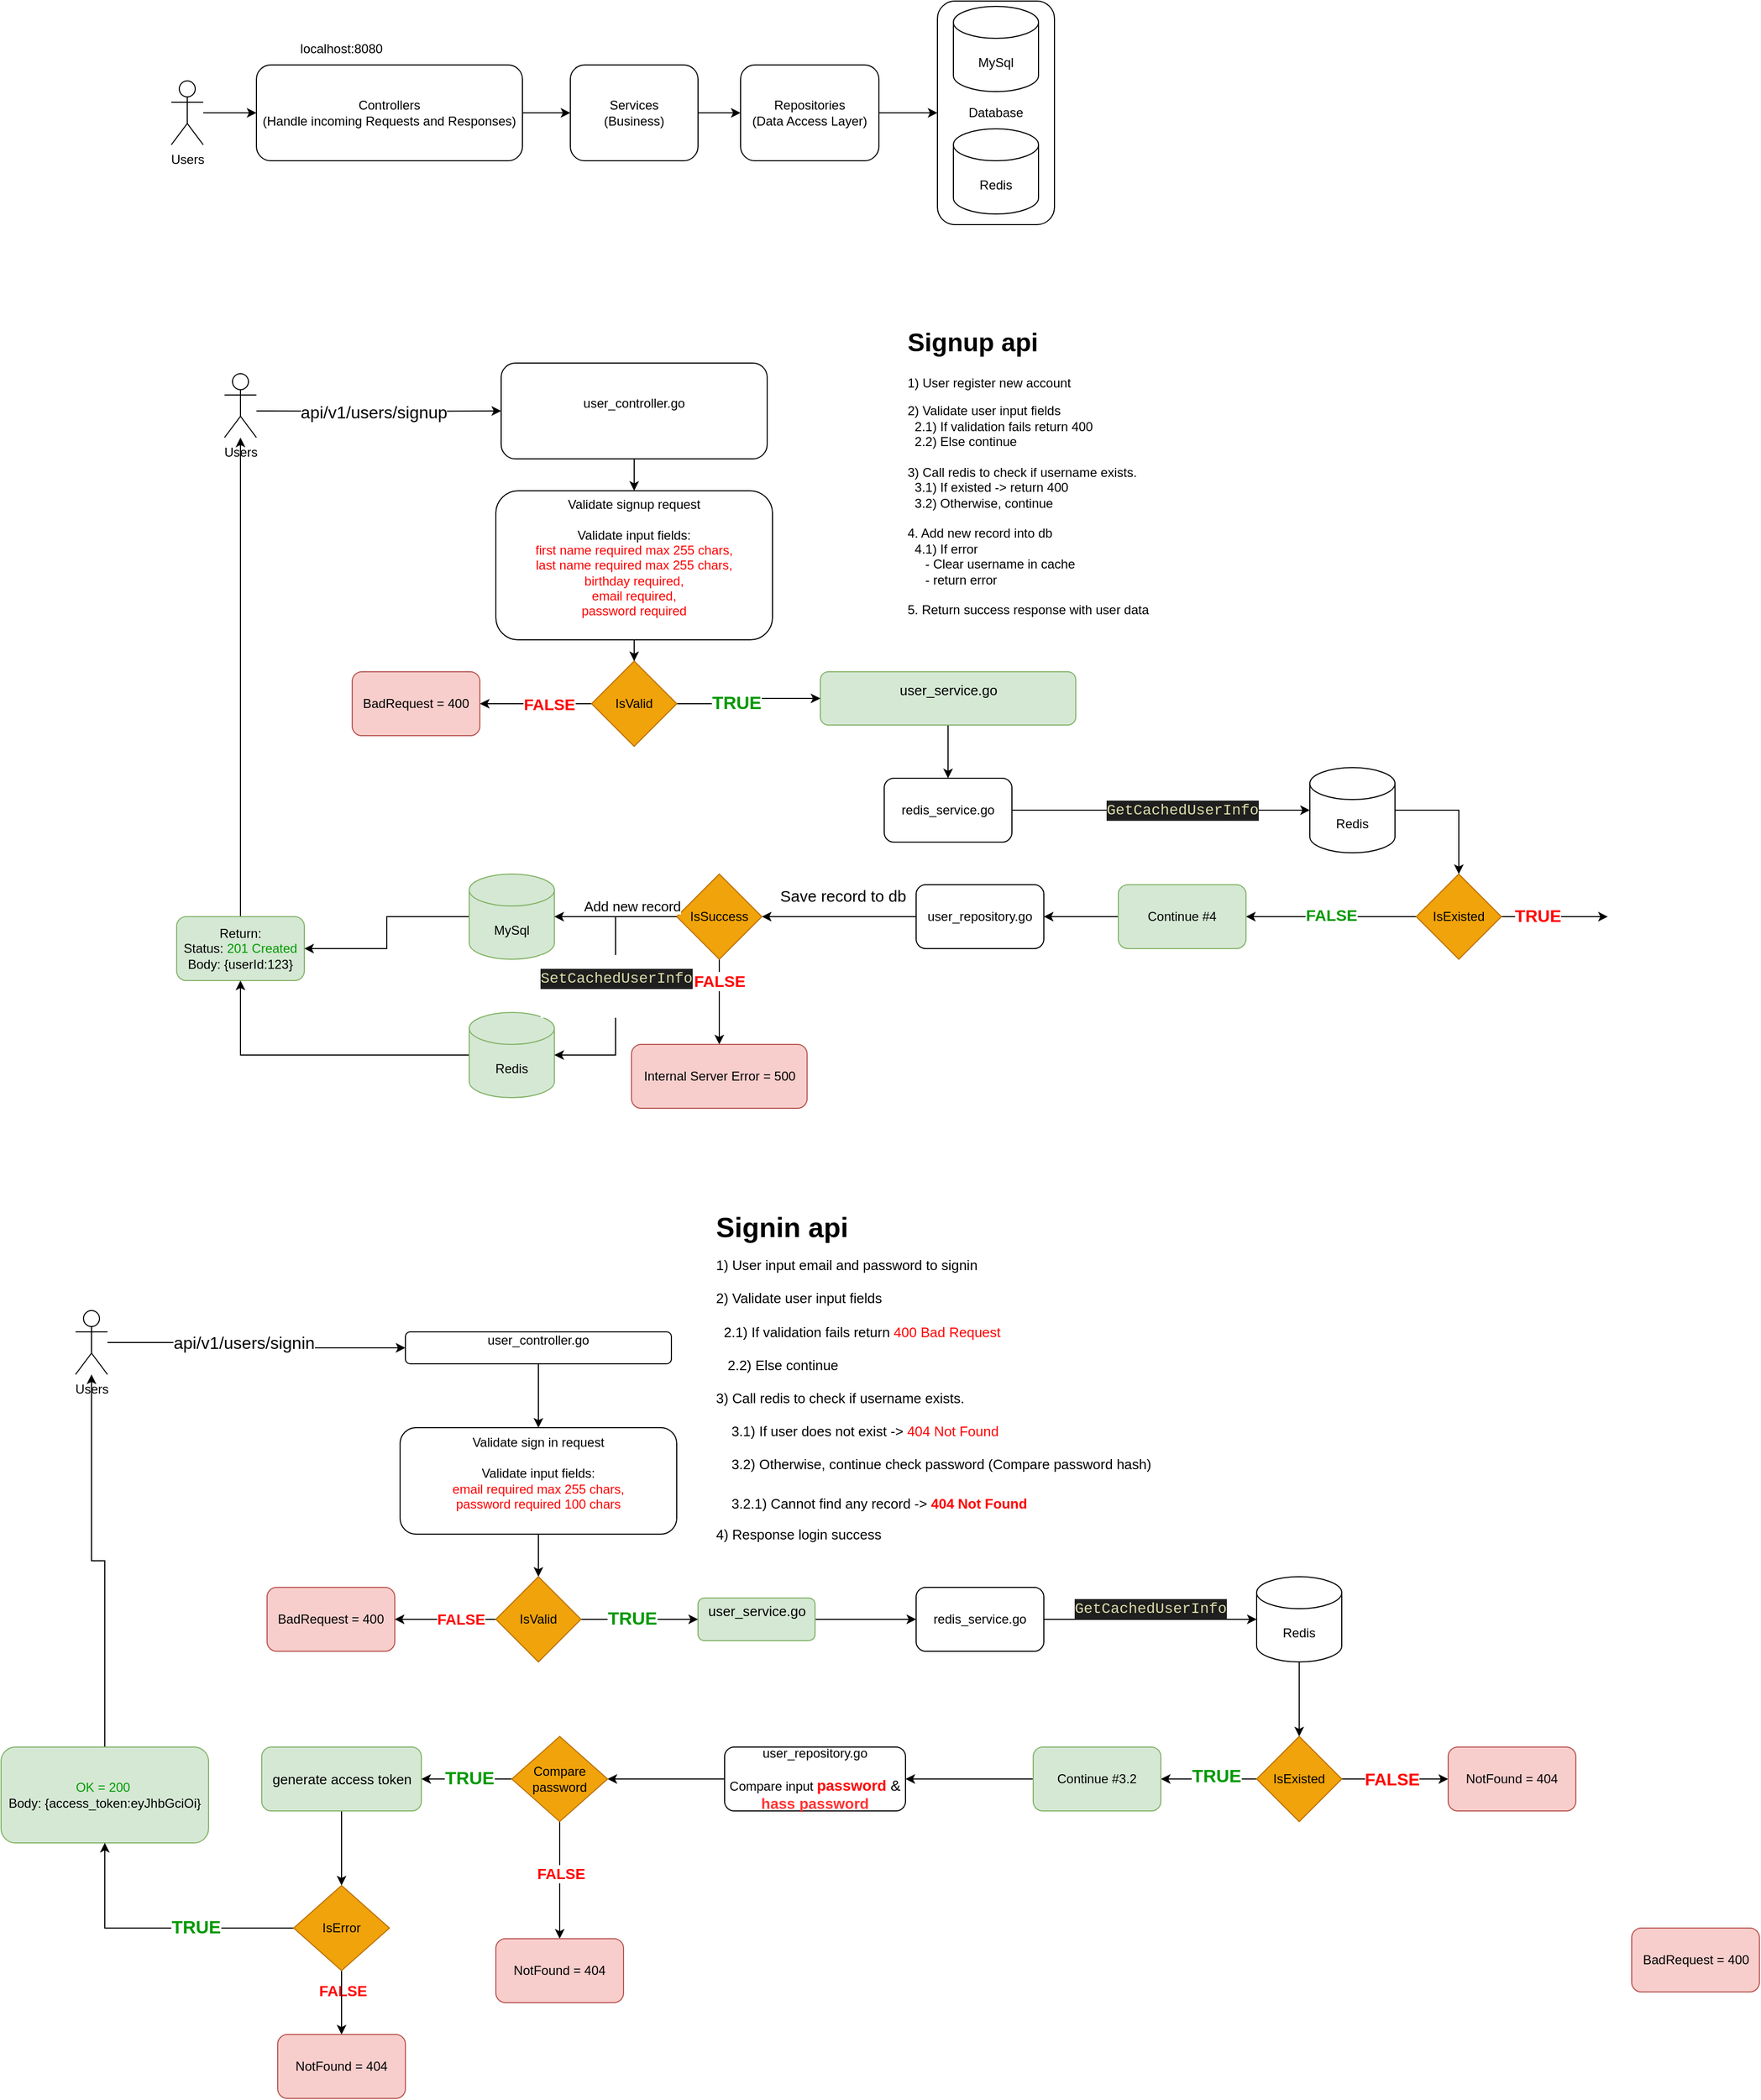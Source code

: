 <mxfile version="27.0.3">
  <diagram name="Page-1" id="lDXywu2J89aMrzMyZSFp">
    <mxGraphModel dx="2993" dy="3001" grid="1" gridSize="10" guides="1" tooltips="1" connect="1" arrows="1" fold="1" page="1" pageScale="1" pageWidth="850" pageHeight="1100" math="0" shadow="0">
      <root>
        <mxCell id="0" />
        <mxCell id="1" parent="0" />
        <mxCell id="_mfU3506gO2jmx-1UOi2-88" style="edgeStyle=orthogonalEdgeStyle;rounded=0;orthogonalLoop=1;jettySize=auto;html=1;entryX=0.5;entryY=0;entryDx=0;entryDy=0;" parent="1" source="_mfU3506gO2jmx-1UOi2-23" target="_mfU3506gO2jmx-1UOi2-87" edge="1">
          <mxGeometry relative="1" as="geometry" />
        </mxCell>
        <mxCell id="_mfU3506gO2jmx-1UOi2-23" value="user_service.go&lt;br&gt;&lt;div&gt;&lt;br/&gt;&lt;/div&gt;" style="rounded=1;html=1;fontSize=13;fillColor=#d5e8d4;strokeColor=#82b366;" parent="1" vertex="1">
          <mxGeometry x="-80" y="-1460" width="240" height="50" as="geometry" />
        </mxCell>
        <mxCell id="_mfU3506gO2jmx-1UOi2-39" value="Database" style="rounded=1;whiteSpace=wrap;html=1;" parent="1" vertex="1">
          <mxGeometry x="30" y="-2090" width="110" height="210" as="geometry" />
        </mxCell>
        <mxCell id="_mfU3506gO2jmx-1UOi2-15" style="edgeStyle=orthogonalEdgeStyle;rounded=0;orthogonalLoop=1;jettySize=auto;html=1;" parent="1" source="_mfU3506gO2jmx-1UOi2-1" target="_mfU3506gO2jmx-1UOi2-14" edge="1">
          <mxGeometry relative="1" as="geometry" />
        </mxCell>
        <mxCell id="_mfU3506gO2jmx-1UOi2-1" value="user_controller.go&lt;div&gt;&lt;br&gt;&lt;/div&gt;" style="rounded=1;whiteSpace=wrap;html=1;" parent="1" vertex="1">
          <mxGeometry x="-380" y="-1750" width="250" height="90" as="geometry" />
        </mxCell>
        <mxCell id="_mfU3506gO2jmx-1UOi2-8" style="edgeStyle=orthogonalEdgeStyle;rounded=0;orthogonalLoop=1;jettySize=auto;html=1;" parent="1" target="_mfU3506gO2jmx-1UOi2-1" edge="1">
          <mxGeometry relative="1" as="geometry">
            <mxPoint x="-610.0" y="-1705" as="sourcePoint" />
          </mxGeometry>
        </mxCell>
        <mxCell id="_mfU3506gO2jmx-1UOi2-10" value="api/v1/users/signup" style="edgeLabel;html=1;align=center;verticalAlign=middle;resizable=0;points=[];fontSize=16;" parent="_mfU3506gO2jmx-1UOi2-8" vertex="1" connectable="0">
          <mxGeometry x="-0.356" y="-1" relative="1" as="geometry">
            <mxPoint x="36" y="-1" as="offset" />
          </mxGeometry>
        </mxCell>
        <mxCell id="_mfU3506gO2jmx-1UOi2-2" value="Users" style="shape=umlActor;verticalLabelPosition=bottom;verticalAlign=top;html=1;outlineConnect=0;" parent="1" vertex="1">
          <mxGeometry x="-640" y="-1740" width="30" height="60" as="geometry" />
        </mxCell>
        <mxCell id="_mfU3506gO2jmx-1UOi2-9" value="localhost:8080" style="text;html=1;align=center;verticalAlign=middle;whiteSpace=wrap;rounded=0;" parent="1" vertex="1">
          <mxGeometry x="-620" y="-2060" width="180" height="30" as="geometry" />
        </mxCell>
        <mxCell id="_mfU3506gO2jmx-1UOi2-17" style="edgeStyle=orthogonalEdgeStyle;rounded=0;orthogonalLoop=1;jettySize=auto;html=1;entryX=0.5;entryY=0;entryDx=0;entryDy=0;" parent="1" source="_mfU3506gO2jmx-1UOi2-14" target="_mfU3506gO2jmx-1UOi2-16" edge="1">
          <mxGeometry relative="1" as="geometry" />
        </mxCell>
        <mxCell id="_mfU3506gO2jmx-1UOi2-14" value="Validate signup request&lt;div&gt;&lt;br&gt;&lt;div&gt;Validate input fields: &lt;br&gt;&lt;font style=&quot;color: rgb(255, 0, 0);&quot;&gt;first name required max 255 chars,&lt;br&gt;last name required max 255 chars,&lt;br&gt;birthday required,&lt;br&gt;email required,&lt;/font&gt;&lt;/div&gt;&lt;div&gt;&lt;font color=&quot;#ff0000&quot;&gt;password required&lt;/font&gt;&lt;br&gt;&lt;/div&gt;&lt;/div&gt;&lt;div&gt;&lt;br&gt;&lt;/div&gt;" style="rounded=1;whiteSpace=wrap;html=1;" parent="1" vertex="1">
          <mxGeometry x="-385" y="-1630" width="260" height="140" as="geometry" />
        </mxCell>
        <mxCell id="_mfU3506gO2jmx-1UOi2-44" style="edgeStyle=orthogonalEdgeStyle;rounded=0;orthogonalLoop=1;jettySize=auto;html=1;" parent="1" source="_mfU3506gO2jmx-1UOi2-16" target="_mfU3506gO2jmx-1UOi2-43" edge="1">
          <mxGeometry relative="1" as="geometry" />
        </mxCell>
        <mxCell id="_mfU3506gO2jmx-1UOi2-45" value="FALSE" style="edgeLabel;html=1;align=center;verticalAlign=middle;resizable=0;points=[];fontColor=#FF0000;fontStyle=1;fontSize=15;" parent="_mfU3506gO2jmx-1UOi2-44" vertex="1" connectable="0">
          <mxGeometry x="0.165" relative="1" as="geometry">
            <mxPoint x="21" as="offset" />
          </mxGeometry>
        </mxCell>
        <mxCell id="_mfU3506gO2jmx-1UOi2-52" style="edgeStyle=orthogonalEdgeStyle;rounded=0;orthogonalLoop=1;jettySize=auto;html=1;entryX=0;entryY=0.5;entryDx=0;entryDy=0;" parent="1" source="_mfU3506gO2jmx-1UOi2-16" target="_mfU3506gO2jmx-1UOi2-23" edge="1">
          <mxGeometry relative="1" as="geometry" />
        </mxCell>
        <mxCell id="_mfU3506gO2jmx-1UOi2-54" value="TRUE" style="edgeLabel;html=1;align=center;verticalAlign=middle;resizable=0;points=[];fontSize=17;fontColor=#009900;fontStyle=1" parent="_mfU3506gO2jmx-1UOi2-52" vertex="1" connectable="0">
          <mxGeometry x="-0.44" y="1" relative="1" as="geometry">
            <mxPoint x="17" y="1" as="offset" />
          </mxGeometry>
        </mxCell>
        <mxCell id="_mfU3506gO2jmx-1UOi2-16" value="IsValid" style="rhombus;whiteSpace=wrap;html=1;fillColor=#f0a30a;strokeColor=#BD7000;fontColor=#000000;" parent="1" vertex="1">
          <mxGeometry x="-295" y="-1470" width="80" height="80" as="geometry" />
        </mxCell>
        <mxCell id="_mfU3506gO2jmx-1UOi2-109" style="edgeStyle=orthogonalEdgeStyle;rounded=0;orthogonalLoop=1;jettySize=auto;html=1;entryX=1;entryY=0.5;entryDx=0;entryDy=0;" parent="1" source="_mfU3506gO2jmx-1UOi2-25" target="_mfU3506gO2jmx-1UOi2-108" edge="1">
          <mxGeometry relative="1" as="geometry" />
        </mxCell>
        <mxCell id="_mfU3506gO2jmx-1UOi2-110" value="Save record to db" style="edgeLabel;html=1;align=center;verticalAlign=middle;resizable=0;points=[];fontSize=15;" parent="_mfU3506gO2jmx-1UOi2-109" vertex="1" connectable="0">
          <mxGeometry x="0.336" y="-4" relative="1" as="geometry">
            <mxPoint x="28" y="-16" as="offset" />
          </mxGeometry>
        </mxCell>
        <mxCell id="_mfU3506gO2jmx-1UOi2-25" value="user_repository.go" style="whiteSpace=wrap;html=1;rounded=1;" parent="1" vertex="1">
          <mxGeometry x="10" y="-1260" width="120" height="60" as="geometry" />
        </mxCell>
        <mxCell id="_mfU3506gO2jmx-1UOi2-41" style="edgeStyle=orthogonalEdgeStyle;rounded=0;orthogonalLoop=1;jettySize=auto;html=1;" parent="1" source="_mfU3506gO2jmx-1UOi2-28" target="_mfU3506gO2jmx-1UOi2-33" edge="1">
          <mxGeometry relative="1" as="geometry" />
        </mxCell>
        <mxCell id="_mfU3506gO2jmx-1UOi2-28" value="Controllers&lt;br&gt;(Handle incoming Requests and Responses)" style="rounded=1;whiteSpace=wrap;html=1;" parent="1" vertex="1">
          <mxGeometry x="-610" y="-2030" width="250" height="90" as="geometry" />
        </mxCell>
        <mxCell id="_mfU3506gO2jmx-1UOi2-29" style="edgeStyle=orthogonalEdgeStyle;rounded=0;orthogonalLoop=1;jettySize=auto;html=1;" parent="1" source="_mfU3506gO2jmx-1UOi2-31" target="_mfU3506gO2jmx-1UOi2-28" edge="1">
          <mxGeometry relative="1" as="geometry" />
        </mxCell>
        <mxCell id="_mfU3506gO2jmx-1UOi2-31" value="Users" style="shape=umlActor;verticalLabelPosition=bottom;verticalAlign=top;html=1;outlineConnect=0;" parent="1" vertex="1">
          <mxGeometry x="-690" y="-2015" width="30" height="60" as="geometry" />
        </mxCell>
        <mxCell id="_mfU3506gO2jmx-1UOi2-32" style="edgeStyle=orthogonalEdgeStyle;rounded=0;orthogonalLoop=1;jettySize=auto;html=1;entryX=0;entryY=0.5;entryDx=0;entryDy=0;" parent="1" source="_mfU3506gO2jmx-1UOi2-33" target="_mfU3506gO2jmx-1UOi2-34" edge="1">
          <mxGeometry relative="1" as="geometry" />
        </mxCell>
        <mxCell id="_mfU3506gO2jmx-1UOi2-33" value="Services&lt;br&gt;(Business)" style="rounded=1;whiteSpace=wrap;html=1;" parent="1" vertex="1">
          <mxGeometry x="-315" y="-2030" width="120" height="90" as="geometry" />
        </mxCell>
        <mxCell id="_mfU3506gO2jmx-1UOi2-40" style="edgeStyle=orthogonalEdgeStyle;rounded=0;orthogonalLoop=1;jettySize=auto;html=1;entryX=0;entryY=0.5;entryDx=0;entryDy=0;" parent="1" source="_mfU3506gO2jmx-1UOi2-34" target="_mfU3506gO2jmx-1UOi2-39" edge="1">
          <mxGeometry relative="1" as="geometry" />
        </mxCell>
        <mxCell id="_mfU3506gO2jmx-1UOi2-34" value="Repositories&lt;div&gt;(Data Access Layer)&lt;/div&gt;" style="rounded=1;whiteSpace=wrap;html=1;" parent="1" vertex="1">
          <mxGeometry x="-155" y="-2030" width="130" height="90" as="geometry" />
        </mxCell>
        <mxCell id="_mfU3506gO2jmx-1UOi2-35" value="MySql" style="shape=cylinder3;whiteSpace=wrap;html=1;boundedLbl=1;backgroundOutline=1;size=15;" parent="1" vertex="1">
          <mxGeometry x="45" y="-2085" width="80" height="80" as="geometry" />
        </mxCell>
        <mxCell id="_mfU3506gO2jmx-1UOi2-38" value="Redis" style="shape=cylinder3;whiteSpace=wrap;html=1;boundedLbl=1;backgroundOutline=1;size=15;" parent="1" vertex="1">
          <mxGeometry x="45" y="-1970" width="80" height="80" as="geometry" />
        </mxCell>
        <mxCell id="_mfU3506gO2jmx-1UOi2-43" value="BadRequest = 400" style="rounded=1;whiteSpace=wrap;html=1;fillColor=#f8cecc;strokeColor=#b85450;" parent="1" vertex="1">
          <mxGeometry x="-520" y="-1460" width="120" height="60" as="geometry" />
        </mxCell>
        <mxCell id="LYiHTZDOaK5dzI7D1cO9-3" style="edgeStyle=orthogonalEdgeStyle;rounded=0;orthogonalLoop=1;jettySize=auto;html=1;entryX=1;entryY=0.5;entryDx=0;entryDy=0;" edge="1" parent="1" source="_mfU3506gO2jmx-1UOi2-49" target="_mfU3506gO2jmx-1UOi2-55">
          <mxGeometry relative="1" as="geometry" />
        </mxCell>
        <mxCell id="_mfU3506gO2jmx-1UOi2-49" value="MySql" style="shape=cylinder3;whiteSpace=wrap;html=1;boundedLbl=1;backgroundOutline=1;size=15;fillColor=#d5e8d4;strokeColor=#82b366;" parent="1" vertex="1">
          <mxGeometry x="-410" y="-1270" width="80" height="80" as="geometry" />
        </mxCell>
        <mxCell id="LYiHTZDOaK5dzI7D1cO9-2" style="edgeStyle=orthogonalEdgeStyle;rounded=0;orthogonalLoop=1;jettySize=auto;html=1;" edge="1" parent="1" source="_mfU3506gO2jmx-1UOi2-55" target="_mfU3506gO2jmx-1UOi2-2">
          <mxGeometry relative="1" as="geometry" />
        </mxCell>
        <mxCell id="_mfU3506gO2jmx-1UOi2-55" value="Return:&lt;br&gt;Status: &lt;font style=&quot;color: rgb(0, 153, 0);&quot;&gt;201 Created&lt;/font&gt;&lt;br&gt;Body: {userId:123}" style="rounded=1;whiteSpace=wrap;html=1;fillColor=#d5e8d4;strokeColor=#82b366;" parent="1" vertex="1">
          <mxGeometry x="-685" y="-1230" width="120" height="60" as="geometry" />
        </mxCell>
        <mxCell id="_mfU3506gO2jmx-1UOi2-64" value="&lt;h1 style=&quot;margin-top: 0px;&quot;&gt;Signup api&lt;/h1&gt;&lt;p&gt;1) User register new account&lt;/p&gt;&lt;p&gt;2) Validate user input fields&lt;br&gt;&amp;nbsp; 2.1) If validation fails return 400&lt;br&gt;&amp;nbsp; 2.2) Else continue&lt;br&gt;&lt;br&gt;3) Call redis to check if username exists.&lt;br&gt;&amp;nbsp; 3.1) If existed -&amp;gt; return 400&lt;br&gt;&amp;nbsp; 3.2) Otherwise, continue&lt;br&gt;&lt;br&gt;4. Add new record into db&lt;br&gt;&amp;nbsp; 4.1) If error&lt;br&gt;&amp;nbsp; &amp;nbsp; &amp;nbsp;- Clear username in cache&lt;br&gt;&amp;nbsp; &amp;nbsp; &amp;nbsp;- return error&lt;br&gt;&lt;br&gt;5. Return success response with user data&lt;br&gt;&lt;br&gt;&lt;/p&gt;" style="text;html=1;whiteSpace=wrap;overflow=hidden;rounded=0;" parent="1" vertex="1">
          <mxGeometry y="-1790" width="240" height="300" as="geometry" />
        </mxCell>
        <mxCell id="LYiHTZDOaK5dzI7D1cO9-27" style="edgeStyle=orthogonalEdgeStyle;rounded=0;orthogonalLoop=1;jettySize=auto;html=1;entryX=0;entryY=0.5;entryDx=0;entryDy=0;" edge="1" parent="1" source="_mfU3506gO2jmx-1UOi2-65" target="LYiHTZDOaK5dzI7D1cO9-5">
          <mxGeometry relative="1" as="geometry" />
        </mxCell>
        <mxCell id="_mfU3506gO2jmx-1UOi2-65" value="user_service.go&lt;div&gt;&lt;br/&gt;&lt;/div&gt;" style="rounded=1;html=1;fontSize=13;fillColor=#d5e8d4;strokeColor=#82b366;" parent="1" vertex="1">
          <mxGeometry x="-195" y="-590" width="110" height="40" as="geometry" />
        </mxCell>
        <mxCell id="_mfU3506gO2jmx-1UOi2-66" style="edgeStyle=orthogonalEdgeStyle;rounded=0;orthogonalLoop=1;jettySize=auto;html=1;" parent="1" source="_mfU3506gO2jmx-1UOi2-67" target="_mfU3506gO2jmx-1UOi2-72" edge="1">
          <mxGeometry relative="1" as="geometry" />
        </mxCell>
        <mxCell id="_mfU3506gO2jmx-1UOi2-67" value="user_controller.go&lt;div&gt;&lt;br&gt;&lt;/div&gt;" style="rounded=1;whiteSpace=wrap;html=1;" parent="1" vertex="1">
          <mxGeometry x="-470" y="-840" width="250" height="30" as="geometry" />
        </mxCell>
        <mxCell id="_mfU3506gO2jmx-1UOi2-68" style="edgeStyle=orthogonalEdgeStyle;rounded=0;orthogonalLoop=1;jettySize=auto;html=1;" parent="1" target="_mfU3506gO2jmx-1UOi2-67" edge="1" source="_mfU3506gO2jmx-1UOi2-70">
          <mxGeometry relative="1" as="geometry">
            <mxPoint x="-700.0" y="-825" as="sourcePoint" />
          </mxGeometry>
        </mxCell>
        <mxCell id="_mfU3506gO2jmx-1UOi2-69" value="api/v1/users/signin" style="edgeLabel;html=1;align=center;verticalAlign=middle;resizable=0;points=[];fontSize=16;" parent="_mfU3506gO2jmx-1UOi2-68" vertex="1" connectable="0">
          <mxGeometry x="-0.356" y="-1" relative="1" as="geometry">
            <mxPoint x="36" y="-1" as="offset" />
          </mxGeometry>
        </mxCell>
        <mxCell id="_mfU3506gO2jmx-1UOi2-70" value="Users" style="shape=umlActor;verticalLabelPosition=bottom;verticalAlign=top;html=1;outlineConnect=0;" parent="1" vertex="1">
          <mxGeometry x="-780" y="-860" width="30" height="60" as="geometry" />
        </mxCell>
        <mxCell id="_mfU3506gO2jmx-1UOi2-71" style="edgeStyle=orthogonalEdgeStyle;rounded=0;orthogonalLoop=1;jettySize=auto;html=1;entryX=0.5;entryY=0;entryDx=0;entryDy=0;" parent="1" source="_mfU3506gO2jmx-1UOi2-72" target="_mfU3506gO2jmx-1UOi2-77" edge="1">
          <mxGeometry relative="1" as="geometry" />
        </mxCell>
        <mxCell id="_mfU3506gO2jmx-1UOi2-72" value="Validate sign in request&lt;div&gt;&lt;br&gt;&lt;div&gt;Validate input fields: &lt;br&gt;&lt;font style=&quot;color: rgb(255, 0, 0);&quot;&gt;email required max 255 chars,&lt;br&gt;password required 100 chars&lt;/font&gt;&lt;br&gt;&lt;/div&gt;&lt;/div&gt;&lt;div&gt;&lt;br&gt;&lt;/div&gt;" style="rounded=1;whiteSpace=wrap;html=1;" parent="1" vertex="1">
          <mxGeometry x="-475" y="-750" width="260" height="100" as="geometry" />
        </mxCell>
        <mxCell id="_mfU3506gO2jmx-1UOi2-73" style="edgeStyle=orthogonalEdgeStyle;rounded=0;orthogonalLoop=1;jettySize=auto;html=1;" parent="1" source="_mfU3506gO2jmx-1UOi2-77" target="_mfU3506gO2jmx-1UOi2-80" edge="1">
          <mxGeometry relative="1" as="geometry" />
        </mxCell>
        <mxCell id="_mfU3506gO2jmx-1UOi2-74" value="FALSE" style="edgeLabel;html=1;align=center;verticalAlign=middle;resizable=0;points=[];fontColor=#FF0000;fontStyle=1;fontSize=14;" parent="_mfU3506gO2jmx-1UOi2-73" vertex="1" connectable="0">
          <mxGeometry x="0.165" relative="1" as="geometry">
            <mxPoint x="22" as="offset" />
          </mxGeometry>
        </mxCell>
        <mxCell id="_mfU3506gO2jmx-1UOi2-75" style="edgeStyle=orthogonalEdgeStyle;rounded=0;orthogonalLoop=1;jettySize=auto;html=1;entryX=0;entryY=0.5;entryDx=0;entryDy=0;" parent="1" source="_mfU3506gO2jmx-1UOi2-77" target="_mfU3506gO2jmx-1UOi2-65" edge="1">
          <mxGeometry relative="1" as="geometry" />
        </mxCell>
        <mxCell id="_mfU3506gO2jmx-1UOi2-76" value="TRUE" style="edgeLabel;html=1;align=center;verticalAlign=middle;resizable=0;points=[];fontSize=17;fontColor=#009900;fontStyle=1" parent="_mfU3506gO2jmx-1UOi2-75" vertex="1" connectable="0">
          <mxGeometry x="-0.44" y="1" relative="1" as="geometry">
            <mxPoint x="17" y="1" as="offset" />
          </mxGeometry>
        </mxCell>
        <mxCell id="_mfU3506gO2jmx-1UOi2-77" value="IsValid" style="rhombus;whiteSpace=wrap;html=1;fillColor=#f0a30a;fontColor=#000000;strokeColor=#BD7000;" parent="1" vertex="1">
          <mxGeometry x="-385" y="-610" width="80" height="80" as="geometry" />
        </mxCell>
        <mxCell id="LYiHTZDOaK5dzI7D1cO9-32" style="edgeStyle=orthogonalEdgeStyle;rounded=0;orthogonalLoop=1;jettySize=auto;html=1;entryX=1;entryY=0.5;entryDx=0;entryDy=0;" edge="1" parent="1" source="_mfU3506gO2jmx-1UOi2-79" target="LYiHTZDOaK5dzI7D1cO9-26">
          <mxGeometry relative="1" as="geometry" />
        </mxCell>
        <mxCell id="_mfU3506gO2jmx-1UOi2-79" value="user_repository.go&lt;br&gt;&lt;br&gt;Compare input &lt;font style=&quot;font-size: 14px;&quot;&gt;&lt;font style=&quot;color: rgb(255, 0, 0);&quot;&gt;&lt;b&gt;password &lt;/b&gt;&lt;/font&gt;&amp;amp; &lt;b&gt;&lt;font style=&quot;color: rgb(255, 51, 51);&quot;&gt;hass password&lt;/font&gt;&lt;/b&gt;&lt;/font&gt;" style="whiteSpace=wrap;html=1;rounded=1;" parent="1" vertex="1">
          <mxGeometry x="-170" y="-450" width="170" height="60" as="geometry" />
        </mxCell>
        <mxCell id="_mfU3506gO2jmx-1UOi2-80" value="BadRequest = 400" style="rounded=1;whiteSpace=wrap;html=1;fillColor=#f8cecc;strokeColor=#b85450;" parent="1" vertex="1">
          <mxGeometry x="-600" y="-600" width="120" height="60" as="geometry" />
        </mxCell>
        <mxCell id="_mfU3506gO2jmx-1UOi2-86" value="&lt;h1 style=&quot;margin-top: 0px;&quot;&gt;Signin api&lt;br&gt;&lt;span style=&quot;background-color: transparent; color: light-dark(rgb(0, 0, 0), rgb(255, 255, 255)); font-size: 13px; font-weight: normal;&quot;&gt;1) User input email and password to signin&lt;br&gt;&lt;/span&gt;&lt;span style=&quot;background-color: transparent; color: light-dark(rgb(0, 0, 0), rgb(255, 255, 255)); font-size: 13px; font-weight: normal;&quot;&gt;2) Validate user input fields&lt;br&gt;&lt;/span&gt;&lt;span style=&quot;background-color: transparent; color: light-dark(rgb(0, 0, 0), rgb(255, 255, 255)); font-size: 13px; font-weight: normal;&quot;&gt;&amp;nbsp; 2.1) If validation fails return &lt;/span&gt;&lt;font style=&quot;background-color: transparent; font-size: 13px; color: rgb(255, 0, 0);&quot;&gt;&lt;b style=&quot;color: light-dark(rgb(255, 0, 0), rgb(255, 144, 144)); font-weight: normal;&quot;&gt;400 Bad Request&lt;/b&gt;&lt;font color=&quot;#ff0000&quot;&gt;&lt;br&gt;&lt;/font&gt;&lt;/font&gt;&lt;span style=&quot;background-color: transparent; font-size: 13px;&quot;&gt;&lt;font color=&quot;#ff0000&quot;&gt;&amp;nbsp;&amp;nbsp;&lt;/font&gt;&lt;/span&gt;&lt;span style=&quot;background-color: transparent; color: light-dark(rgb(0, 0, 0), rgb(255, 255, 255)); font-size: 13px; font-weight: normal;&quot;&gt; 2.2) Else continue&lt;br&gt;&lt;/span&gt;&lt;span style=&quot;background-color: transparent; color: light-dark(rgb(0, 0, 0), rgb(255, 255, 255)); font-size: 13px; font-weight: normal;&quot;&gt;3) Call redis to check if username exists.&lt;/span&gt;&lt;span style=&quot;background-color: transparent; color: light-dark(rgb(0, 0, 0), rgb(255, 255, 255)); font-size: 13px; font-weight: normal;&quot;&gt;&amp;nbsp;&lt;br&gt;&amp;nbsp; &amp;nbsp; 3.1) If user does not exist -&amp;gt; &lt;/span&gt;&lt;font style=&quot;background-color: transparent; font-size: 13px; color: rgb(255, 0, 0);&quot;&gt;&lt;b style=&quot;color: light-dark(rgb(255, 0, 0), rgb(255, 144, 144)); font-weight: normal;&quot;&gt;404 Not Found&lt;/b&gt;&lt;font color=&quot;#ff0000&quot;&gt;&lt;br&gt;&lt;/font&gt;&lt;/font&gt;&lt;span style=&quot;background-color: transparent; font-size: 13px;&quot;&gt;&lt;font color=&quot;#ff0000&quot;&gt;&amp;nbsp; &amp;nbsp;&amp;nbsp;&lt;/font&gt;&lt;/span&gt;&lt;span style=&quot;background-color: transparent; color: light-dark(rgb(0, 0, 0), rgb(255, 255, 255)); font-size: 13px; font-weight: normal;&quot;&gt;3.2) Otherwise, continue check password (Compare password hash)&lt;/span&gt;&lt;/h1&gt;&lt;p&gt;&lt;span style=&quot;background-color: transparent; color: light-dark(rgb(0, 0, 0), rgb(255, 255, 255));&quot;&gt;&amp;nbsp; &amp;nbsp; 3.2.1) Cannot find any record -&amp;gt;&amp;nbsp;&lt;/span&gt;&lt;b style=&quot;background-color: transparent; color: rgb(255, 0, 0);&quot;&gt;404 Not Found&lt;/b&gt;&lt;/p&gt;&lt;p&gt;4) Response login success&lt;br&gt;&amp;nbsp; &amp;nbsp;&lt;br&gt;&lt;br&gt;&lt;br&gt;&lt;/p&gt;" style="text;html=1;whiteSpace=wrap;overflow=hidden;rounded=0;fontSize=13;" parent="1" vertex="1">
          <mxGeometry x="-180" y="-960" width="445" height="330" as="geometry" />
        </mxCell>
        <mxCell id="_mfU3506gO2jmx-1UOi2-90" style="edgeStyle=orthogonalEdgeStyle;rounded=0;orthogonalLoop=1;jettySize=auto;html=1;" parent="1" source="_mfU3506gO2jmx-1UOi2-87" target="_mfU3506gO2jmx-1UOi2-89" edge="1">
          <mxGeometry relative="1" as="geometry" />
        </mxCell>
        <mxCell id="_mfU3506gO2jmx-1UOi2-91" value="&lt;div style=&quot;color: rgb(204, 204, 204); background-color: rgb(31, 31, 31); font-family: Consolas, &amp;quot;Courier New&amp;quot;, monospace; font-size: 14px; line-height: 19px; white-space-collapse: preserve;&quot;&gt;&lt;span style=&quot;color: #dcdcaa;&quot;&gt;GetCachedUserInfo&lt;/span&gt;&lt;/div&gt;" style="edgeLabel;html=1;align=center;verticalAlign=middle;resizable=0;points=[];" parent="_mfU3506gO2jmx-1UOi2-90" vertex="1" connectable="0">
          <mxGeometry x="-0.288" y="3" relative="1" as="geometry">
            <mxPoint x="60" y="3" as="offset" />
          </mxGeometry>
        </mxCell>
        <mxCell id="_mfU3506gO2jmx-1UOi2-87" value="redis_service.go" style="rounded=1;whiteSpace=wrap;html=1;" parent="1" vertex="1">
          <mxGeometry x="-20" y="-1360" width="120" height="60" as="geometry" />
        </mxCell>
        <mxCell id="_mfU3506gO2jmx-1UOi2-93" value="" style="edgeStyle=orthogonalEdgeStyle;rounded=0;orthogonalLoop=1;jettySize=auto;html=1;" parent="1" source="_mfU3506gO2jmx-1UOi2-89" target="_mfU3506gO2jmx-1UOi2-92" edge="1">
          <mxGeometry relative="1" as="geometry" />
        </mxCell>
        <mxCell id="_mfU3506gO2jmx-1UOi2-89" value="Redis" style="shape=cylinder3;whiteSpace=wrap;html=1;boundedLbl=1;backgroundOutline=1;size=15;" parent="1" vertex="1">
          <mxGeometry x="380" y="-1370" width="80" height="80" as="geometry" />
        </mxCell>
        <mxCell id="_mfU3506gO2jmx-1UOi2-98" value="" style="edgeStyle=orthogonalEdgeStyle;rounded=0;orthogonalLoop=1;jettySize=auto;html=1;" parent="1" source="_mfU3506gO2jmx-1UOi2-92" edge="1">
          <mxGeometry relative="1" as="geometry">
            <mxPoint x="660" y="-1230" as="targetPoint" />
          </mxGeometry>
        </mxCell>
        <mxCell id="_mfU3506gO2jmx-1UOi2-99" value="TRUE" style="edgeLabel;html=1;align=center;verticalAlign=middle;resizable=0;points=[];fontColor=#FF0000;fontStyle=1;fontSize=16;" parent="_mfU3506gO2jmx-1UOi2-98" vertex="1" connectable="0">
          <mxGeometry x="-0.337" y="1" relative="1" as="geometry">
            <mxPoint as="offset" />
          </mxGeometry>
        </mxCell>
        <mxCell id="_mfU3506gO2jmx-1UOi2-102" style="edgeStyle=orthogonalEdgeStyle;rounded=0;orthogonalLoop=1;jettySize=auto;html=1;entryX=1;entryY=0.5;entryDx=0;entryDy=0;" parent="1" source="_mfU3506gO2jmx-1UOi2-92" target="_mfU3506gO2jmx-1UOi2-101" edge="1">
          <mxGeometry relative="1" as="geometry" />
        </mxCell>
        <mxCell id="_mfU3506gO2jmx-1UOi2-104" value="&lt;font style=&quot;&quot;&gt;&lt;b&gt;FALSE&lt;/b&gt;&lt;/font&gt;" style="edgeLabel;html=1;align=center;verticalAlign=middle;resizable=0;points=[];fontSize=15;fontColor=#009900;" parent="_mfU3506gO2jmx-1UOi2-102" vertex="1" connectable="0">
          <mxGeometry x="-0.002" y="-2" relative="1" as="geometry">
            <mxPoint as="offset" />
          </mxGeometry>
        </mxCell>
        <mxCell id="_mfU3506gO2jmx-1UOi2-92" value="IsExisted" style="rhombus;whiteSpace=wrap;html=1;fillColor=#f0a30a;strokeColor=#BD7000;fontColor=#000000;" parent="1" vertex="1">
          <mxGeometry x="480" y="-1270" width="80" height="80" as="geometry" />
        </mxCell>
        <mxCell id="_mfU3506gO2jmx-1UOi2-95" value="BadRequest = 400" style="whiteSpace=wrap;html=1;rounded=1;fillColor=#f8cecc;strokeColor=#b85450;" parent="1" vertex="1">
          <mxGeometry x="682.5" y="-280" width="120" height="60" as="geometry" />
        </mxCell>
        <mxCell id="_mfU3506gO2jmx-1UOi2-106" style="edgeStyle=orthogonalEdgeStyle;rounded=0;orthogonalLoop=1;jettySize=auto;html=1;entryX=1;entryY=0.5;entryDx=0;entryDy=0;" parent="1" source="_mfU3506gO2jmx-1UOi2-101" target="_mfU3506gO2jmx-1UOi2-25" edge="1">
          <mxGeometry relative="1" as="geometry" />
        </mxCell>
        <mxCell id="_mfU3506gO2jmx-1UOi2-101" value="Continue #4" style="whiteSpace=wrap;html=1;rounded=1;fillColor=#d5e8d4;strokeColor=#82b366;" parent="1" vertex="1">
          <mxGeometry x="200" y="-1260" width="120" height="60" as="geometry" />
        </mxCell>
        <mxCell id="_mfU3506gO2jmx-1UOi2-116" style="edgeStyle=orthogonalEdgeStyle;rounded=0;orthogonalLoop=1;jettySize=auto;html=1;entryX=0.5;entryY=0;entryDx=0;entryDy=0;" parent="1" source="_mfU3506gO2jmx-1UOi2-108" target="_mfU3506gO2jmx-1UOi2-115" edge="1">
          <mxGeometry relative="1" as="geometry" />
        </mxCell>
        <mxCell id="_mfU3506gO2jmx-1UOi2-108" value="IsSuccess" style="rhombus;whiteSpace=wrap;html=1;fillColor=#f0a30a;strokeColor=#BD7000;fontColor=#000000;" parent="1" vertex="1">
          <mxGeometry x="-215" y="-1270" width="80" height="80" as="geometry" />
        </mxCell>
        <mxCell id="_mfU3506gO2jmx-1UOi2-115" value="Internal Server Error = 500" style="whiteSpace=wrap;html=1;rounded=1;fillColor=#f8cecc;strokeColor=#b85450;" parent="1" vertex="1">
          <mxGeometry x="-257.5" y="-1110" width="165" height="60" as="geometry" />
        </mxCell>
        <mxCell id="_mfU3506gO2jmx-1UOi2-117" value="FALSE" style="edgeLabel;html=1;align=center;verticalAlign=middle;resizable=0;points=[];fontColor=#FF0000;fontStyle=1;fontSize=15;" parent="1" vertex="1" connectable="0">
          <mxGeometry x="-174.997" y="-1170" as="geometry" />
        </mxCell>
        <mxCell id="LYiHTZDOaK5dzI7D1cO9-4" style="edgeStyle=orthogonalEdgeStyle;rounded=0;orthogonalLoop=1;jettySize=auto;html=1;entryX=0.5;entryY=1;entryDx=0;entryDy=0;" edge="1" parent="1" source="_mfU3506gO2jmx-1UOi2-118" target="_mfU3506gO2jmx-1UOi2-55">
          <mxGeometry relative="1" as="geometry" />
        </mxCell>
        <mxCell id="_mfU3506gO2jmx-1UOi2-118" value="Redis" style="shape=cylinder3;whiteSpace=wrap;html=1;boundedLbl=1;backgroundOutline=1;size=15;fillColor=#d5e8d4;strokeColor=#82b366;" parent="1" vertex="1">
          <mxGeometry x="-410" y="-1140" width="80" height="80" as="geometry" />
        </mxCell>
        <mxCell id="_mfU3506gO2jmx-1UOi2-119" style="edgeStyle=orthogonalEdgeStyle;rounded=0;orthogonalLoop=1;jettySize=auto;html=1;entryX=1;entryY=0.5;entryDx=0;entryDy=0;entryPerimeter=0;" parent="1" source="_mfU3506gO2jmx-1UOi2-108" target="_mfU3506gO2jmx-1UOi2-49" edge="1">
          <mxGeometry relative="1" as="geometry" />
        </mxCell>
        <mxCell id="_mfU3506gO2jmx-1UOi2-121" value="Add new record" style="edgeLabel;html=1;align=center;verticalAlign=middle;resizable=0;points=[];fontSize=13;" parent="_mfU3506gO2jmx-1UOi2-119" vertex="1" connectable="0">
          <mxGeometry x="0.589" y="-1" relative="1" as="geometry">
            <mxPoint x="49" y="-9" as="offset" />
          </mxGeometry>
        </mxCell>
        <mxCell id="_mfU3506gO2jmx-1UOi2-123" value="&#xa;&lt;div style=&quot;color: #cccccc;background-color: #1f1f1f;font-family: Consolas, &#39;Courier New&#39;, monospace;font-weight: normal;font-size: 14px;line-height: 19px;white-space: pre;&quot;&gt;&lt;div&gt;&lt;span style=&quot;color: #dcdcaa;&quot;&gt;SetCachedUserInfo&lt;/span&gt;&lt;/div&gt;&lt;/div&gt;&#xa;&#xa;" style="edgeStyle=orthogonalEdgeStyle;rounded=0;orthogonalLoop=1;jettySize=auto;html=1;entryX=1;entryY=0.5;entryDx=0;entryDy=0;entryPerimeter=0;" parent="1" source="_mfU3506gO2jmx-1UOi2-108" target="_mfU3506gO2jmx-1UOi2-118" edge="1">
          <mxGeometry relative="1" as="geometry" />
        </mxCell>
        <mxCell id="LYiHTZDOaK5dzI7D1cO9-5" value="redis_service.go" style="rounded=1;whiteSpace=wrap;html=1;" vertex="1" parent="1">
          <mxGeometry x="10" y="-600" width="120" height="60" as="geometry" />
        </mxCell>
        <mxCell id="LYiHTZDOaK5dzI7D1cO9-7" value="&lt;div style=&quot;color: rgb(204, 204, 204); background-color: rgb(31, 31, 31); font-family: Consolas, &amp;quot;Courier New&amp;quot;, monospace; font-size: 14px; line-height: 19px; white-space-collapse: preserve;&quot;&gt;&lt;span style=&quot;color: #dcdcaa;&quot;&gt;GetCachedUserInfo&lt;/span&gt;&lt;/div&gt;" style="edgeLabel;html=1;align=center;verticalAlign=middle;resizable=0;points=[];" vertex="1" connectable="0" parent="1">
          <mxGeometry x="230.0" y="-580" as="geometry" />
        </mxCell>
        <mxCell id="LYiHTZDOaK5dzI7D1cO9-29" value="" style="edgeStyle=orthogonalEdgeStyle;rounded=0;orthogonalLoop=1;jettySize=auto;html=1;" edge="1" parent="1" source="LYiHTZDOaK5dzI7D1cO9-9" target="LYiHTZDOaK5dzI7D1cO9-14">
          <mxGeometry relative="1" as="geometry" />
        </mxCell>
        <mxCell id="LYiHTZDOaK5dzI7D1cO9-9" value="Redis" style="shape=cylinder3;whiteSpace=wrap;html=1;boundedLbl=1;backgroundOutline=1;size=15;" vertex="1" parent="1">
          <mxGeometry x="330" y="-610" width="80" height="80" as="geometry" />
        </mxCell>
        <mxCell id="LYiHTZDOaK5dzI7D1cO9-10" value="" style="edgeStyle=orthogonalEdgeStyle;rounded=0;orthogonalLoop=1;jettySize=auto;html=1;entryX=0;entryY=0.5;entryDx=0;entryDy=0;" edge="1" parent="1" source="LYiHTZDOaK5dzI7D1cO9-14" target="LYiHTZDOaK5dzI7D1cO9-15">
          <mxGeometry relative="1" as="geometry">
            <mxPoint x="470" y="-420" as="targetPoint" />
          </mxGeometry>
        </mxCell>
        <mxCell id="LYiHTZDOaK5dzI7D1cO9-11" value="FALSE" style="edgeLabel;html=1;align=center;verticalAlign=middle;resizable=0;points=[];fontColor=#FF0000;fontStyle=1;fontSize=16;" vertex="1" connectable="0" parent="LYiHTZDOaK5dzI7D1cO9-10">
          <mxGeometry x="-0.337" y="1" relative="1" as="geometry">
            <mxPoint x="14" y="1" as="offset" />
          </mxGeometry>
        </mxCell>
        <mxCell id="LYiHTZDOaK5dzI7D1cO9-30" style="edgeStyle=orthogonalEdgeStyle;rounded=0;orthogonalLoop=1;jettySize=auto;html=1;" edge="1" parent="1" source="LYiHTZDOaK5dzI7D1cO9-14" target="LYiHTZDOaK5dzI7D1cO9-16">
          <mxGeometry relative="1" as="geometry" />
        </mxCell>
        <mxCell id="LYiHTZDOaK5dzI7D1cO9-14" value="IsExisted" style="rhombus;whiteSpace=wrap;html=1;fillColor=#f0a30a;strokeColor=#BD7000;fontColor=#000000;" vertex="1" parent="1">
          <mxGeometry x="330" y="-460" width="80" height="80" as="geometry" />
        </mxCell>
        <mxCell id="LYiHTZDOaK5dzI7D1cO9-15" value="NotFound = 404" style="whiteSpace=wrap;html=1;rounded=1;fillColor=#f8cecc;strokeColor=#b85450;" vertex="1" parent="1">
          <mxGeometry x="510" y="-450" width="120" height="60" as="geometry" />
        </mxCell>
        <mxCell id="LYiHTZDOaK5dzI7D1cO9-31" style="edgeStyle=orthogonalEdgeStyle;rounded=0;orthogonalLoop=1;jettySize=auto;html=1;" edge="1" parent="1" source="LYiHTZDOaK5dzI7D1cO9-16" target="_mfU3506gO2jmx-1UOi2-79">
          <mxGeometry relative="1" as="geometry" />
        </mxCell>
        <mxCell id="LYiHTZDOaK5dzI7D1cO9-16" value="Continue #3.2" style="whiteSpace=wrap;html=1;rounded=1;fillColor=#d5e8d4;strokeColor=#82b366;" vertex="1" parent="1">
          <mxGeometry x="120" y="-450" width="120" height="60" as="geometry" />
        </mxCell>
        <mxCell id="LYiHTZDOaK5dzI7D1cO9-23" value="TRUE" style="edgeLabel;html=1;align=center;verticalAlign=middle;resizable=0;points=[];fontSize=17;fontColor=#009900;fontStyle=1" vertex="1" connectable="0" parent="1">
          <mxGeometry x="70.005" y="-1489.997" as="geometry">
            <mxPoint x="222" y="1068" as="offset" />
          </mxGeometry>
        </mxCell>
        <mxCell id="LYiHTZDOaK5dzI7D1cO9-35" style="edgeStyle=orthogonalEdgeStyle;rounded=0;orthogonalLoop=1;jettySize=auto;html=1;" edge="1" parent="1" source="LYiHTZDOaK5dzI7D1cO9-26" target="LYiHTZDOaK5dzI7D1cO9-34">
          <mxGeometry relative="1" as="geometry" />
        </mxCell>
        <mxCell id="LYiHTZDOaK5dzI7D1cO9-43" style="edgeStyle=orthogonalEdgeStyle;rounded=0;orthogonalLoop=1;jettySize=auto;html=1;entryX=1;entryY=0.5;entryDx=0;entryDy=0;" edge="1" parent="1" source="LYiHTZDOaK5dzI7D1cO9-26" target="LYiHTZDOaK5dzI7D1cO9-41">
          <mxGeometry relative="1" as="geometry" />
        </mxCell>
        <mxCell id="LYiHTZDOaK5dzI7D1cO9-26" value="Compare password" style="rhombus;whiteSpace=wrap;html=1;fillColor=#f0a30a;strokeColor=#BD7000;fontColor=#000000;" vertex="1" parent="1">
          <mxGeometry x="-370" y="-460" width="90" height="80" as="geometry" />
        </mxCell>
        <mxCell id="LYiHTZDOaK5dzI7D1cO9-28" style="edgeStyle=orthogonalEdgeStyle;rounded=0;orthogonalLoop=1;jettySize=auto;html=1;entryX=0;entryY=0.5;entryDx=0;entryDy=0;entryPerimeter=0;" edge="1" parent="1" source="LYiHTZDOaK5dzI7D1cO9-5" target="LYiHTZDOaK5dzI7D1cO9-9">
          <mxGeometry relative="1" as="geometry" />
        </mxCell>
        <mxCell id="LYiHTZDOaK5dzI7D1cO9-34" value="NotFound = 404" style="rounded=1;whiteSpace=wrap;html=1;fillColor=#f8cecc;strokeColor=#b85450;" vertex="1" parent="1">
          <mxGeometry x="-385" y="-270" width="120" height="60" as="geometry" />
        </mxCell>
        <mxCell id="LYiHTZDOaK5dzI7D1cO9-36" value="FALSE" style="edgeLabel;html=1;align=center;verticalAlign=middle;resizable=0;points=[];fontColor=#FF0000;fontStyle=1;fontSize=14;" vertex="1" connectable="0" parent="1">
          <mxGeometry x="-519.998" y="-220" as="geometry">
            <mxPoint x="-9" y="-1" as="offset" />
          </mxGeometry>
        </mxCell>
        <mxCell id="LYiHTZDOaK5dzI7D1cO9-40" style="edgeStyle=orthogonalEdgeStyle;rounded=0;orthogonalLoop=1;jettySize=auto;html=1;exitX=0.5;exitY=0;exitDx=0;exitDy=0;" edge="1" parent="1" source="LYiHTZDOaK5dzI7D1cO9-38" target="_mfU3506gO2jmx-1UOi2-70">
          <mxGeometry relative="1" as="geometry">
            <mxPoint x="-765" y="-460" as="sourcePoint" />
          </mxGeometry>
        </mxCell>
        <mxCell id="LYiHTZDOaK5dzI7D1cO9-38" value="&lt;font style=&quot;color: rgb(0, 153, 0);&quot;&gt;OK =&amp;nbsp;&lt;/font&gt;&lt;span style=&quot;color: rgb(0, 153, 0);&quot;&gt;200&amp;nbsp;&lt;/span&gt;&lt;br&gt;Body: {access_token:eyJhbGciOi}" style="rounded=1;whiteSpace=wrap;html=1;fillColor=#d5e8d4;strokeColor=#82b366;" vertex="1" parent="1">
          <mxGeometry x="-850" y="-450" width="195" height="90" as="geometry" />
        </mxCell>
        <mxCell id="LYiHTZDOaK5dzI7D1cO9-45" style="edgeStyle=orthogonalEdgeStyle;rounded=0;orthogonalLoop=1;jettySize=auto;html=1;" edge="1" parent="1" source="LYiHTZDOaK5dzI7D1cO9-41" target="LYiHTZDOaK5dzI7D1cO9-44">
          <mxGeometry relative="1" as="geometry" />
        </mxCell>
        <mxCell id="LYiHTZDOaK5dzI7D1cO9-41" value="&lt;div&gt;generate access token&lt;/div&gt;" style="rounded=1;html=1;fontSize=13;fillColor=#d5e8d4;strokeColor=#82b366;" vertex="1" parent="1">
          <mxGeometry x="-605" y="-450" width="150" height="60" as="geometry" />
        </mxCell>
        <mxCell id="LYiHTZDOaK5dzI7D1cO9-47" style="edgeStyle=orthogonalEdgeStyle;rounded=0;orthogonalLoop=1;jettySize=auto;html=1;entryX=0.5;entryY=0;entryDx=0;entryDy=0;" edge="1" parent="1" source="LYiHTZDOaK5dzI7D1cO9-44" target="LYiHTZDOaK5dzI7D1cO9-46">
          <mxGeometry relative="1" as="geometry" />
        </mxCell>
        <mxCell id="LYiHTZDOaK5dzI7D1cO9-49" style="edgeStyle=orthogonalEdgeStyle;rounded=0;orthogonalLoop=1;jettySize=auto;html=1;entryX=0.5;entryY=1;entryDx=0;entryDy=0;" edge="1" parent="1" source="LYiHTZDOaK5dzI7D1cO9-44" target="LYiHTZDOaK5dzI7D1cO9-38">
          <mxGeometry relative="1" as="geometry">
            <mxPoint x="-760" y="-340" as="targetPoint" />
          </mxGeometry>
        </mxCell>
        <mxCell id="LYiHTZDOaK5dzI7D1cO9-50" value="&lt;span style=&quot;color: rgba(0, 0, 0, 0); font-family: monospace; font-size: 0px; text-align: start; background-color: rgb(236, 236, 236);&quot;&gt;%3CmxGraphModel%3E%3Croot%3E%3CmxCell%20id%3D%220%22%2F%3E%3CmxCell%20id%3D%221%22%20parent%3D%220%22%2F%3E%3CmxCell%20id%3D%222%22%20value%3D%22TRUE%22%20style%3D%22edgeLabel%3Bhtml%3D1%3Balign%3Dcenter%3BverticalAlign%3Dmiddle%3Bresizable%3D0%3Bpoints%3D%5B%5D%3BfontSize%3D17%3BfontColor%3D%23009900%3BfontStyle%3D1%22%20vertex%3D%221%22%20connectable%3D%220%22%20parent%3D%221%22%3E%3CmxGeometry%20x%3D%22192.526%22%20y%3D%221500%22%20as%3D%22geometry%22%2F%3E%3C%2FmxCell%3E%3C%2Froot%3E%3C%2FmxGraphModel%3E&lt;/span&gt;" style="edgeLabel;html=1;align=center;verticalAlign=middle;resizable=0;points=[];" vertex="1" connectable="0" parent="LYiHTZDOaK5dzI7D1cO9-49">
          <mxGeometry x="-0.284" y="-4" relative="1" as="geometry">
            <mxPoint as="offset" />
          </mxGeometry>
        </mxCell>
        <mxCell id="LYiHTZDOaK5dzI7D1cO9-51" value="&lt;span style=&quot;color: rgba(0, 0, 0, 0); font-family: monospace; font-size: 0px; text-align: start; background-color: rgb(236, 236, 236);&quot;&gt;%3CmxGraphModel%3E%3Croot%3E%3CmxCell%20id%3D%220%22%2F%3E%3CmxCell%20id%3D%221%22%20parent%3D%220%22%2F%3E%3CmxCell%20id%3D%222%22%20value%3D%22TRUE%22%20style%3D%22edgeLabel%3Bhtml%3D1%3Balign%3Dcenter%3BverticalAlign%3Dmiddle%3Bresizable%3D0%3Bpoints%3D%5B%5D%3BfontSize%3D17%3BfontColor%3D%23009900%3BfontStyle%3D1%22%20vertex%3D%221%22%20connectable%3D%220%22%20parent%3D%221%22%3E%3CmxGeometry%20x%3D%22192.526%22%20y%3D%221500%22%20as%3D%22geometry%22%2F%3E%3C%2FmxCell%3E%3C%2Froot%3E%3C%2FmxGraphModel%3E&lt;/span&gt;" style="edgeLabel;html=1;align=center;verticalAlign=middle;resizable=0;points=[];" vertex="1" connectable="0" parent="LYiHTZDOaK5dzI7D1cO9-49">
          <mxGeometry x="-0.367" y="1" relative="1" as="geometry">
            <mxPoint as="offset" />
          </mxGeometry>
        </mxCell>
        <mxCell id="LYiHTZDOaK5dzI7D1cO9-52" value="&lt;span style=&quot;color: rgba(0, 0, 0, 0); font-family: monospace; font-size: 0px; text-align: start; background-color: rgb(236, 236, 236);&quot;&gt;%3CmxGraphModel%3E%3Croot%3E%3CmxCell%20id%3D%220%22%2F%3E%3CmxCell%20id%3D%221%22%20parent%3D%220%22%2F%3E%3CmxCell%20id%3D%222%22%20value%3D%22TRUE%22%20style%3D%22edgeLabel%3Bhtml%3D1%3Balign%3Dcenter%3BverticalAlign%3Dmiddle%3Bresizable%3D0%3Bpoints%3D%5B%5D%3BfontSize%3D17%3BfontColor%3D%23009900%3BfontStyle%3D1%22%20vertex%3D%221%22%20connectable%3D%220%22%20parent%3D%221%22%3E%3CmxGeometry%20x%3D%22192.526%22%20y%3D%221500%22%20as%3D%22geometry%22%2F%3E%3C%2FmxCell%3E%3C%2Froot%3E%3C%2FmxGraphModel%3E&lt;/span&gt;" style="edgeLabel;html=1;align=center;verticalAlign=middle;resizable=0;points=[];" vertex="1" connectable="0" parent="LYiHTZDOaK5dzI7D1cO9-49">
          <mxGeometry x="-0.404" y="-2" relative="1" as="geometry">
            <mxPoint as="offset" />
          </mxGeometry>
        </mxCell>
        <mxCell id="LYiHTZDOaK5dzI7D1cO9-44" value="IsError" style="rhombus;whiteSpace=wrap;html=1;fillColor=#f0a30a;strokeColor=#BD7000;fontColor=#000000;" vertex="1" parent="1">
          <mxGeometry x="-575" y="-320" width="90" height="80" as="geometry" />
        </mxCell>
        <mxCell id="LYiHTZDOaK5dzI7D1cO9-46" value="NotFound = 404" style="rounded=1;whiteSpace=wrap;html=1;fillColor=#f8cecc;strokeColor=#b85450;" vertex="1" parent="1">
          <mxGeometry x="-590" y="-180" width="120" height="60" as="geometry" />
        </mxCell>
        <mxCell id="LYiHTZDOaK5dzI7D1cO9-48" value="FALSE" style="edgeLabel;html=1;align=center;verticalAlign=middle;resizable=0;points=[];fontColor=#FF0000;fontStyle=1;fontSize=14;" vertex="1" connectable="0" parent="1">
          <mxGeometry x="-314.998" y="-330" as="geometry">
            <mxPoint x="-9" y="-1" as="offset" />
          </mxGeometry>
        </mxCell>
        <mxCell id="LYiHTZDOaK5dzI7D1cO9-53" value="TRUE" style="edgeLabel;html=1;align=center;verticalAlign=middle;resizable=0;points=[];fontSize=17;fontColor=#009900;fontStyle=1" vertex="1" connectable="0" parent="1">
          <mxGeometry x="-667.504" y="-280" as="geometry" />
        </mxCell>
        <mxCell id="LYiHTZDOaK5dzI7D1cO9-54" value="TRUE" style="edgeLabel;html=1;align=center;verticalAlign=middle;resizable=0;points=[];fontSize=17;fontColor=#009900;fontStyle=1" vertex="1" connectable="0" parent="1">
          <mxGeometry x="-410.004" y="-420" as="geometry" />
        </mxCell>
      </root>
    </mxGraphModel>
  </diagram>
</mxfile>
